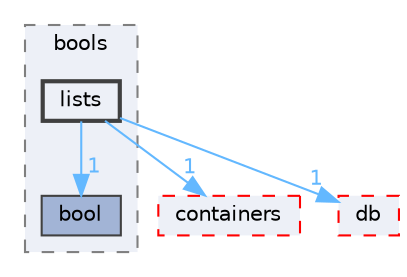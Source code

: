 digraph "src/OpenFOAM/primitives/bools/lists"
{
 // LATEX_PDF_SIZE
  bgcolor="transparent";
  edge [fontname=Helvetica,fontsize=10,labelfontname=Helvetica,labelfontsize=10];
  node [fontname=Helvetica,fontsize=10,shape=box,height=0.2,width=0.4];
  compound=true
  subgraph clusterdir_a082e25d5e52ccf3d098e28b00b761b2 {
    graph [ bgcolor="#edf0f7", pencolor="grey50", label="bools", fontname=Helvetica,fontsize=10 style="filled,dashed", URL="dir_a082e25d5e52ccf3d098e28b00b761b2.html",tooltip=""]
  dir_dfea02e4c07783fd1810acf1b0315fa4 [label="bool", fillcolor="#a2b4d6", color="grey25", style="filled", URL="dir_dfea02e4c07783fd1810acf1b0315fa4.html",tooltip=""];
  dir_0c075e68499f2ceb3da6fe95813da813 [label="lists", fillcolor="#edf0f7", color="grey25", style="filled,bold", URL="dir_0c075e68499f2ceb3da6fe95813da813.html",tooltip=""];
  }
  dir_19d0872053bde092be81d7fe3f56cbf7 [label="containers", fillcolor="#edf0f7", color="red", style="filled,dashed", URL="dir_19d0872053bde092be81d7fe3f56cbf7.html",tooltip=""];
  dir_63c634f7a7cfd679ac26c67fb30fc32f [label="db", fillcolor="#edf0f7", color="red", style="filled,dashed", URL="dir_63c634f7a7cfd679ac26c67fb30fc32f.html",tooltip=""];
  dir_0c075e68499f2ceb3da6fe95813da813->dir_19d0872053bde092be81d7fe3f56cbf7 [headlabel="1", labeldistance=1.5 headhref="dir_002238_000669.html" href="dir_002238_000669.html" color="steelblue1" fontcolor="steelblue1"];
  dir_0c075e68499f2ceb3da6fe95813da813->dir_63c634f7a7cfd679ac26c67fb30fc32f [headlabel="1", labeldistance=1.5 headhref="dir_002238_000817.html" href="dir_002238_000817.html" color="steelblue1" fontcolor="steelblue1"];
  dir_0c075e68499f2ceb3da6fe95813da813->dir_dfea02e4c07783fd1810acf1b0315fa4 [headlabel="1", labeldistance=1.5 headhref="dir_002238_000313.html" href="dir_002238_000313.html" color="steelblue1" fontcolor="steelblue1"];
}
